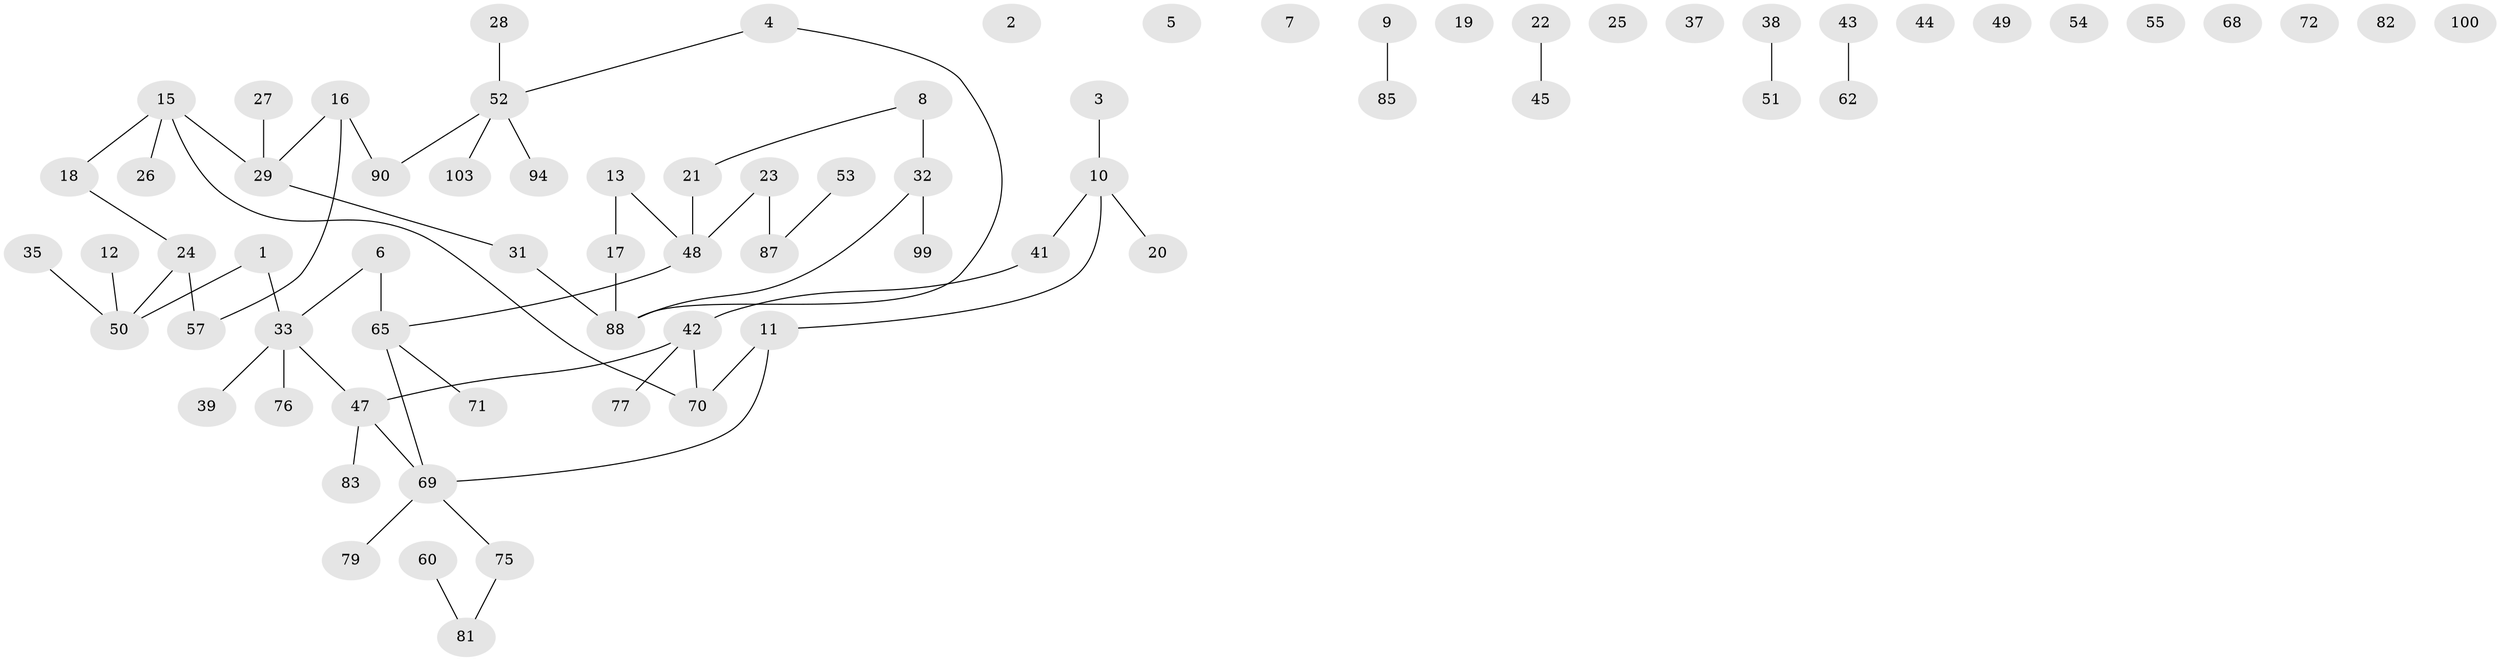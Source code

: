 // Generated by graph-tools (version 1.1) at 2025/23/03/03/25 07:23:28]
// undirected, 73 vertices, 62 edges
graph export_dot {
graph [start="1"]
  node [color=gray90,style=filled];
  1 [super="+14"];
  2;
  3;
  4;
  5;
  6;
  7;
  8;
  9;
  10 [super="+67"];
  11 [super="+59"];
  12;
  13 [super="+56"];
  15 [super="+58"];
  16 [super="+66"];
  17 [super="+102"];
  18;
  19;
  20;
  21 [super="+63"];
  22 [super="+30"];
  23;
  24 [super="+61"];
  25;
  26 [super="+46"];
  27 [super="+78"];
  28;
  29 [super="+89"];
  31 [super="+104"];
  32 [super="+34"];
  33 [super="+36"];
  35;
  37;
  38 [super="+40"];
  39;
  41;
  42 [super="+73"];
  43;
  44;
  45;
  47;
  48 [super="+98"];
  49;
  50 [super="+64"];
  51;
  52 [super="+101"];
  53 [super="+105"];
  54;
  55;
  57 [super="+96"];
  60 [super="+92"];
  62 [super="+97"];
  65 [super="+93"];
  68;
  69 [super="+80"];
  70 [super="+74"];
  71 [super="+86"];
  72 [super="+84"];
  75;
  76;
  77;
  79;
  81;
  82;
  83;
  85;
  87 [super="+91"];
  88 [super="+95"];
  90;
  94;
  99;
  100;
  103;
  1 -- 50;
  1 -- 33;
  3 -- 10;
  4 -- 52;
  4 -- 88;
  6 -- 65;
  6 -- 33;
  8 -- 21;
  8 -- 32 [weight=2];
  9 -- 85;
  10 -- 20;
  10 -- 41;
  10 -- 11;
  11 -- 70;
  11 -- 69;
  12 -- 50;
  13 -- 17;
  13 -- 48;
  15 -- 29;
  15 -- 70;
  15 -- 18;
  15 -- 26;
  16 -- 90;
  16 -- 29;
  16 -- 57;
  17 -- 88;
  18 -- 24;
  21 -- 48;
  22 -- 45;
  23 -- 48;
  23 -- 87;
  24 -- 57;
  24 -- 50;
  27 -- 29 [weight=2];
  28 -- 52;
  29 -- 31;
  31 -- 88;
  32 -- 99;
  32 -- 88;
  33 -- 39;
  33 -- 47;
  33 -- 76;
  35 -- 50;
  38 -- 51;
  41 -- 42;
  42 -- 77;
  42 -- 70;
  42 -- 47;
  43 -- 62;
  47 -- 83;
  47 -- 69;
  48 -- 65;
  52 -- 103;
  52 -- 94;
  52 -- 90;
  53 -- 87;
  60 -- 81;
  65 -- 69;
  65 -- 71;
  69 -- 75;
  69 -- 79;
  75 -- 81;
}
